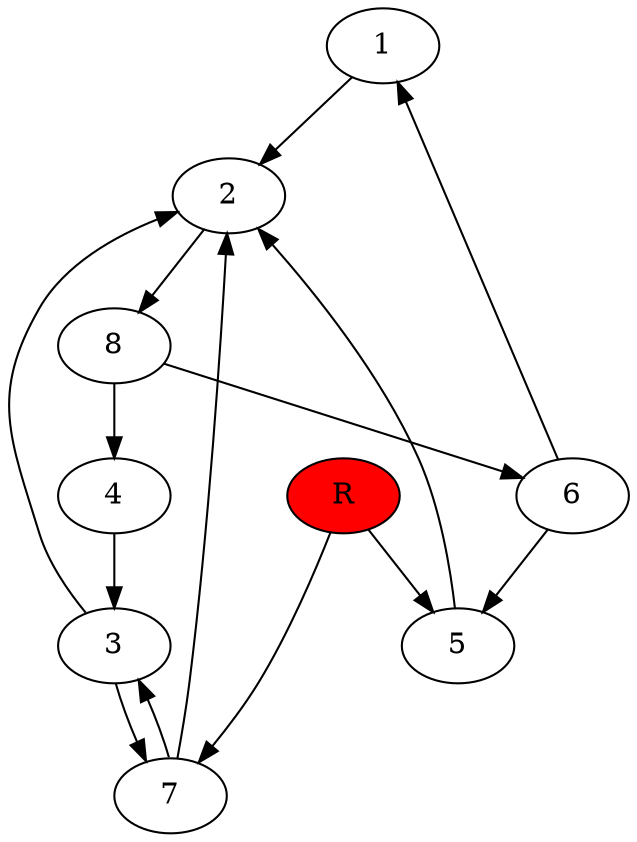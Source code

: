 digraph prb2656 {
	1
	2
	3
	4
	5
	6
	7
	8
	R [fillcolor="#ff0000" style=filled]
	1 -> 2
	2 -> 8
	3 -> 2
	3 -> 7
	4 -> 3
	5 -> 2
	6 -> 1
	6 -> 5
	7 -> 2
	7 -> 3
	8 -> 4
	8 -> 6
	R -> 5
	R -> 7
}
